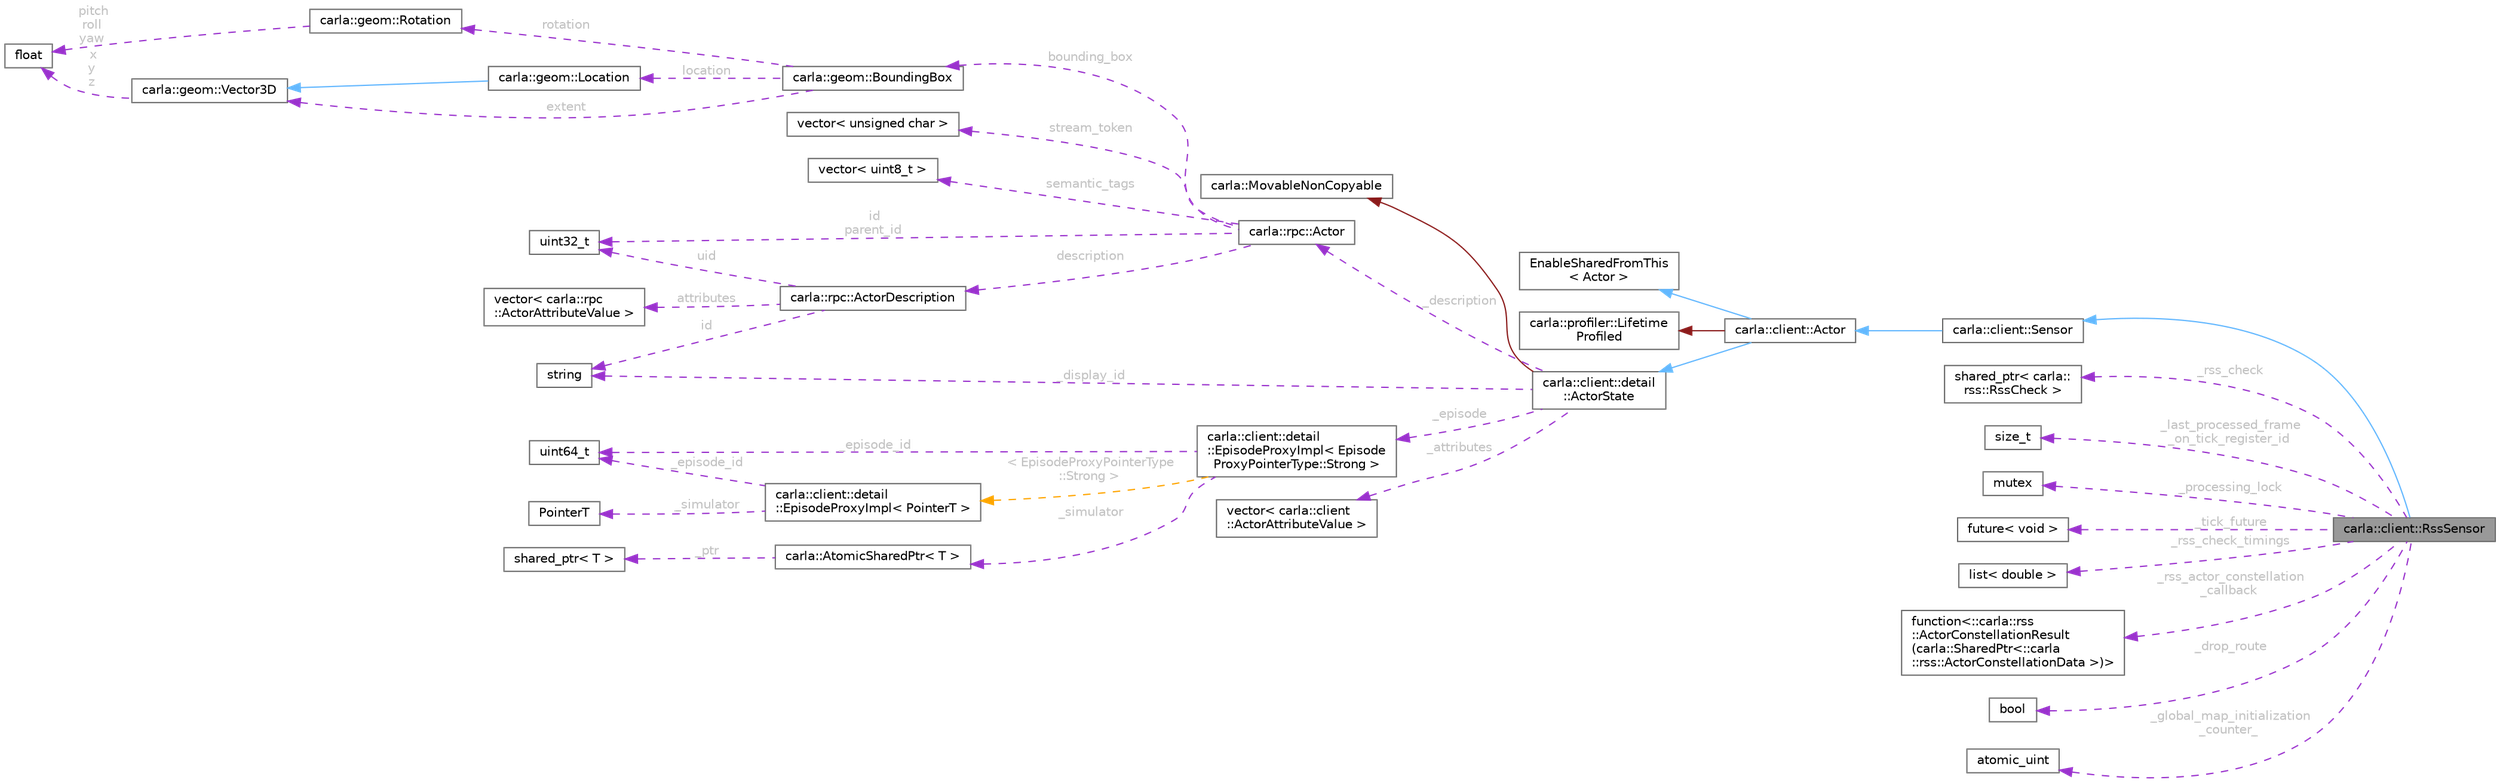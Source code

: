digraph "carla::client::RssSensor"
{
 // INTERACTIVE_SVG=YES
 // LATEX_PDF_SIZE
  bgcolor="transparent";
  edge [fontname=Helvetica,fontsize=10,labelfontname=Helvetica,labelfontsize=10];
  node [fontname=Helvetica,fontsize=10,shape=box,height=0.2,width=0.4];
  rankdir="LR";
  Node1 [id="Node000001",label="carla::client::RssSensor",height=0.2,width=0.4,color="gray40", fillcolor="grey60", style="filled", fontcolor="black",tooltip="The RSS Sensor class implementing the carla::client::Sensor interface This class is a proxy to the Rs..."];
  Node2 -> Node1 [id="edge1_Node000001_Node000002",dir="back",color="steelblue1",style="solid",tooltip=" "];
  Node2 [id="Node000002",label="carla::client::Sensor",height=0.2,width=0.4,color="gray40", fillcolor="white", style="filled",URL="$da/dec/classcarla_1_1client_1_1Sensor.html",tooltip=" "];
  Node3 -> Node2 [id="edge2_Node000002_Node000003",dir="back",color="steelblue1",style="solid",tooltip=" "];
  Node3 [id="Node000003",label="carla::client::Actor",height=0.2,width=0.4,color="gray40", fillcolor="white", style="filled",URL="$d6/da5/classcarla_1_1client_1_1Actor.html",tooltip="Represents an actor in the simulation."];
  Node4 -> Node3 [id="edge3_Node000003_Node000004",dir="back",color="steelblue1",style="solid",tooltip=" "];
  Node4 [id="Node000004",label="EnableSharedFromThis\l\< Actor \>",height=0.2,width=0.4,color="gray40", fillcolor="white", style="filled",URL="$da/d05/classEnableSharedFromThis.html",tooltip=" "];
  Node5 -> Node3 [id="edge4_Node000003_Node000005",dir="back",color="firebrick4",style="solid",tooltip=" "];
  Node5 [id="Node000005",label="carla::profiler::Lifetime\lProfiled",height=0.2,width=0.4,color="gray40", fillcolor="white", style="filled",URL="$df/d3e/classcarla_1_1profiler_1_1LifetimeProfiled.html",tooltip=" "];
  Node6 -> Node3 [id="edge5_Node000003_Node000006",dir="back",color="steelblue1",style="solid",tooltip=" "];
  Node6 [id="Node000006",label="carla::client::detail\l::ActorState",height=0.2,width=0.4,color="gray40", fillcolor="white", style="filled",URL="$d2/d06/classcarla_1_1client_1_1detail_1_1ActorState.html",tooltip="Internal state of an Actor."];
  Node7 -> Node6 [id="edge6_Node000006_Node000007",dir="back",color="firebrick4",style="solid",tooltip=" "];
  Node7 [id="Node000007",label="carla::MovableNonCopyable",height=0.2,width=0.4,color="gray40", fillcolor="white", style="filled",URL="$d7/d55/classcarla_1_1MovableNonCopyable.html",tooltip="Inherit (privately) to suppress copy construction and assignment."];
  Node8 -> Node6 [id="edge7_Node000006_Node000008",dir="back",color="darkorchid3",style="dashed",tooltip=" ",label=" _description",fontcolor="grey" ];
  Node8 [id="Node000008",label="carla::rpc::Actor",height=0.2,width=0.4,color="gray40", fillcolor="white", style="filled",URL="$db/dfd/classcarla_1_1rpc_1_1Actor.html",tooltip=" "];
  Node9 -> Node8 [id="edge8_Node000008_Node000009",dir="back",color="darkorchid3",style="dashed",tooltip=" ",label=" id\nparent_id",fontcolor="grey" ];
  Node9 [id="Node000009",label="uint32_t",height=0.2,width=0.4,color="gray40", fillcolor="white", style="filled",tooltip=" "];
  Node10 -> Node8 [id="edge9_Node000008_Node000010",dir="back",color="darkorchid3",style="dashed",tooltip=" ",label=" description",fontcolor="grey" ];
  Node10 [id="Node000010",label="carla::rpc::ActorDescription",height=0.2,width=0.4,color="gray40", fillcolor="white", style="filled",URL="$d6/d11/classcarla_1_1rpc_1_1ActorDescription.html",tooltip=" "];
  Node9 -> Node10 [id="edge10_Node000010_Node000009",dir="back",color="darkorchid3",style="dashed",tooltip=" ",label=" uid",fontcolor="grey" ];
  Node11 -> Node10 [id="edge11_Node000010_Node000011",dir="back",color="darkorchid3",style="dashed",tooltip=" ",label=" id",fontcolor="grey" ];
  Node11 [id="Node000011",label="string",height=0.2,width=0.4,color="gray40", fillcolor="white", style="filled",tooltip=" "];
  Node12 -> Node10 [id="edge12_Node000010_Node000012",dir="back",color="darkorchid3",style="dashed",tooltip=" ",label=" attributes",fontcolor="grey" ];
  Node12 [id="Node000012",label="vector\< carla::rpc\l::ActorAttributeValue \>",height=0.2,width=0.4,color="gray40", fillcolor="white", style="filled",tooltip=" "];
  Node13 -> Node8 [id="edge13_Node000008_Node000013",dir="back",color="darkorchid3",style="dashed",tooltip=" ",label=" bounding_box",fontcolor="grey" ];
  Node13 [id="Node000013",label="carla::geom::BoundingBox",height=0.2,width=0.4,color="gray40", fillcolor="white", style="filled",URL="$d8/d68/classcarla_1_1geom_1_1BoundingBox.html",tooltip=" "];
  Node14 -> Node13 [id="edge14_Node000013_Node000014",dir="back",color="darkorchid3",style="dashed",tooltip=" ",label=" location",fontcolor="grey" ];
  Node14 [id="Node000014",label="carla::geom::Location",height=0.2,width=0.4,color="gray40", fillcolor="white", style="filled",URL="$de/d23/classcarla_1_1geom_1_1Location.html",tooltip=" "];
  Node15 -> Node14 [id="edge15_Node000014_Node000015",dir="back",color="steelblue1",style="solid",tooltip=" "];
  Node15 [id="Node000015",label="carla::geom::Vector3D",height=0.2,width=0.4,color="gray40", fillcolor="white", style="filled",URL="$d9/dfe/classcarla_1_1geom_1_1Vector3D.html",tooltip=" "];
  Node16 -> Node15 [id="edge16_Node000015_Node000016",dir="back",color="darkorchid3",style="dashed",tooltip=" ",label=" x\ny\nz",fontcolor="grey" ];
  Node16 [id="Node000016",label="float",height=0.2,width=0.4,color="gray40", fillcolor="white", style="filled",tooltip=" "];
  Node15 -> Node13 [id="edge17_Node000013_Node000015",dir="back",color="darkorchid3",style="dashed",tooltip=" ",label=" extent",fontcolor="grey" ];
  Node17 -> Node13 [id="edge18_Node000013_Node000017",dir="back",color="darkorchid3",style="dashed",tooltip=" ",label=" rotation",fontcolor="grey" ];
  Node17 [id="Node000017",label="carla::geom::Rotation",height=0.2,width=0.4,color="gray40", fillcolor="white", style="filled",URL="$d8/dba/classcarla_1_1geom_1_1Rotation.html",tooltip=" "];
  Node16 -> Node17 [id="edge19_Node000017_Node000016",dir="back",color="darkorchid3",style="dashed",tooltip=" ",label=" pitch\nroll\nyaw",fontcolor="grey" ];
  Node18 -> Node8 [id="edge20_Node000008_Node000018",dir="back",color="darkorchid3",style="dashed",tooltip=" ",label=" semantic_tags",fontcolor="grey" ];
  Node18 [id="Node000018",label="vector\< uint8_t \>",height=0.2,width=0.4,color="gray40", fillcolor="white", style="filled",tooltip=" "];
  Node19 -> Node8 [id="edge21_Node000008_Node000019",dir="back",color="darkorchid3",style="dashed",tooltip=" ",label=" stream_token",fontcolor="grey" ];
  Node19 [id="Node000019",label="vector\< unsigned char \>",height=0.2,width=0.4,color="gray40", fillcolor="white", style="filled",tooltip=" "];
  Node20 -> Node6 [id="edge22_Node000006_Node000020",dir="back",color="darkorchid3",style="dashed",tooltip=" ",label=" _episode",fontcolor="grey" ];
  Node20 [id="Node000020",label="carla::client::detail\l::EpisodeProxyImpl\< Episode\lProxyPointerType::Strong \>",height=0.2,width=0.4,color="gray40", fillcolor="white", style="filled",URL="$d1/dd3/classcarla_1_1client_1_1detail_1_1EpisodeProxyImpl.html",tooltip=" "];
  Node21 -> Node20 [id="edge23_Node000020_Node000021",dir="back",color="darkorchid3",style="dashed",tooltip=" ",label=" _episode_id",fontcolor="grey" ];
  Node21 [id="Node000021",label="uint64_t",height=0.2,width=0.4,color="gray40", fillcolor="white", style="filled",tooltip=" "];
  Node22 -> Node20 [id="edge24_Node000020_Node000022",dir="back",color="darkorchid3",style="dashed",tooltip=" ",label=" _simulator",fontcolor="grey" ];
  Node22 [id="Node000022",label="carla::AtomicSharedPtr\< T \>",height=0.2,width=0.4,color="gray40", fillcolor="white", style="filled",URL="$d2/dcf/classcarla_1_1AtomicSharedPtr.html",tooltip="AtomicSharedPtr是一个非常简单的原子操作智能指针类，支持线程安全的共享指针操作，使用了release-acquire内存顺序。"];
  Node23 -> Node22 [id="edge25_Node000022_Node000023",dir="back",color="darkorchid3",style="dashed",tooltip=" ",label=" _ptr",fontcolor="grey" ];
  Node23 [id="Node000023",label="shared_ptr\< T \>",height=0.2,width=0.4,color="gray40", fillcolor="white", style="filled",tooltip=" "];
  Node24 -> Node20 [id="edge26_Node000020_Node000024",dir="back",color="orange",style="dashed",tooltip=" ",label=" \< EpisodeProxyPointerType\l::Strong \>",fontcolor="grey" ];
  Node24 [id="Node000024",label="carla::client::detail\l::EpisodeProxyImpl\< PointerT \>",height=0.2,width=0.4,color="gray40", fillcolor="white", style="filled",URL="$d1/dd3/classcarla_1_1client_1_1detail_1_1EpisodeProxyImpl.html",tooltip="Provides access to the Simulator during a given episode."];
  Node21 -> Node24 [id="edge27_Node000024_Node000021",dir="back",color="darkorchid3",style="dashed",tooltip=" ",label=" _episode_id",fontcolor="grey" ];
  Node25 -> Node24 [id="edge28_Node000024_Node000025",dir="back",color="darkorchid3",style="dashed",tooltip=" ",label=" _simulator",fontcolor="grey" ];
  Node25 [id="Node000025",label="PointerT",height=0.2,width=0.4,color="gray40", fillcolor="white", style="filled",tooltip=" "];
  Node11 -> Node6 [id="edge29_Node000006_Node000011",dir="back",color="darkorchid3",style="dashed",tooltip=" ",label=" _display_id",fontcolor="grey" ];
  Node26 -> Node6 [id="edge30_Node000006_Node000026",dir="back",color="darkorchid3",style="dashed",tooltip=" ",label=" _attributes",fontcolor="grey" ];
  Node26 [id="Node000026",label="vector\< carla::client\l::ActorAttributeValue \>",height=0.2,width=0.4,color="gray40", fillcolor="white", style="filled",tooltip=" "];
  Node27 -> Node1 [id="edge31_Node000001_Node000027",dir="back",color="darkorchid3",style="dashed",tooltip=" ",label=" _rss_check",fontcolor="grey" ];
  Node27 [id="Node000027",label="shared_ptr\< carla::\lrss::RssCheck \>",height=0.2,width=0.4,color="gray40", fillcolor="white", style="filled",tooltip=" "];
  Node28 -> Node1 [id="edge32_Node000001_Node000028",dir="back",color="darkorchid3",style="dashed",tooltip=" ",label=" _last_processed_frame\n_on_tick_register_id",fontcolor="grey" ];
  Node28 [id="Node000028",label="size_t",height=0.2,width=0.4,color="gray40", fillcolor="white", style="filled",tooltip=" "];
  Node29 -> Node1 [id="edge33_Node000001_Node000029",dir="back",color="darkorchid3",style="dashed",tooltip=" ",label=" _processing_lock",fontcolor="grey" ];
  Node29 [id="Node000029",label="mutex",height=0.2,width=0.4,color="gray40", fillcolor="white", style="filled",tooltip=" "];
  Node30 -> Node1 [id="edge34_Node000001_Node000030",dir="back",color="darkorchid3",style="dashed",tooltip=" ",label=" _tick_future",fontcolor="grey" ];
  Node30 [id="Node000030",label="future\< void \>",height=0.2,width=0.4,color="gray40", fillcolor="white", style="filled",tooltip=" "];
  Node31 -> Node1 [id="edge35_Node000001_Node000031",dir="back",color="darkorchid3",style="dashed",tooltip=" ",label=" _rss_check_timings",fontcolor="grey" ];
  Node31 [id="Node000031",label="list\< double \>",height=0.2,width=0.4,color="gray40", fillcolor="white", style="filled",tooltip=" "];
  Node32 -> Node1 [id="edge36_Node000001_Node000032",dir="back",color="darkorchid3",style="dashed",tooltip=" ",label=" _rss_actor_constellation\l_callback",fontcolor="grey" ];
  Node32 [id="Node000032",label="function\<::carla::rss\l::ActorConstellationResult\l(carla::SharedPtr\<::carla\l::rss::ActorConstellationData \>)\>",height=0.2,width=0.4,color="gray40", fillcolor="white", style="filled",tooltip=" "];
  Node33 -> Node1 [id="edge37_Node000001_Node000033",dir="back",color="darkorchid3",style="dashed",tooltip=" ",label=" _drop_route",fontcolor="grey" ];
  Node33 [id="Node000033",label="bool",height=0.2,width=0.4,color="gray40", fillcolor="white", style="filled",tooltip=" "];
  Node34 -> Node1 [id="edge38_Node000001_Node000034",dir="back",color="darkorchid3",style="dashed",tooltip=" ",label=" _global_map_initialization\l_counter_",fontcolor="grey" ];
  Node34 [id="Node000034",label="atomic_uint",height=0.2,width=0.4,color="gray40", fillcolor="white", style="filled",tooltip=" "];
}

